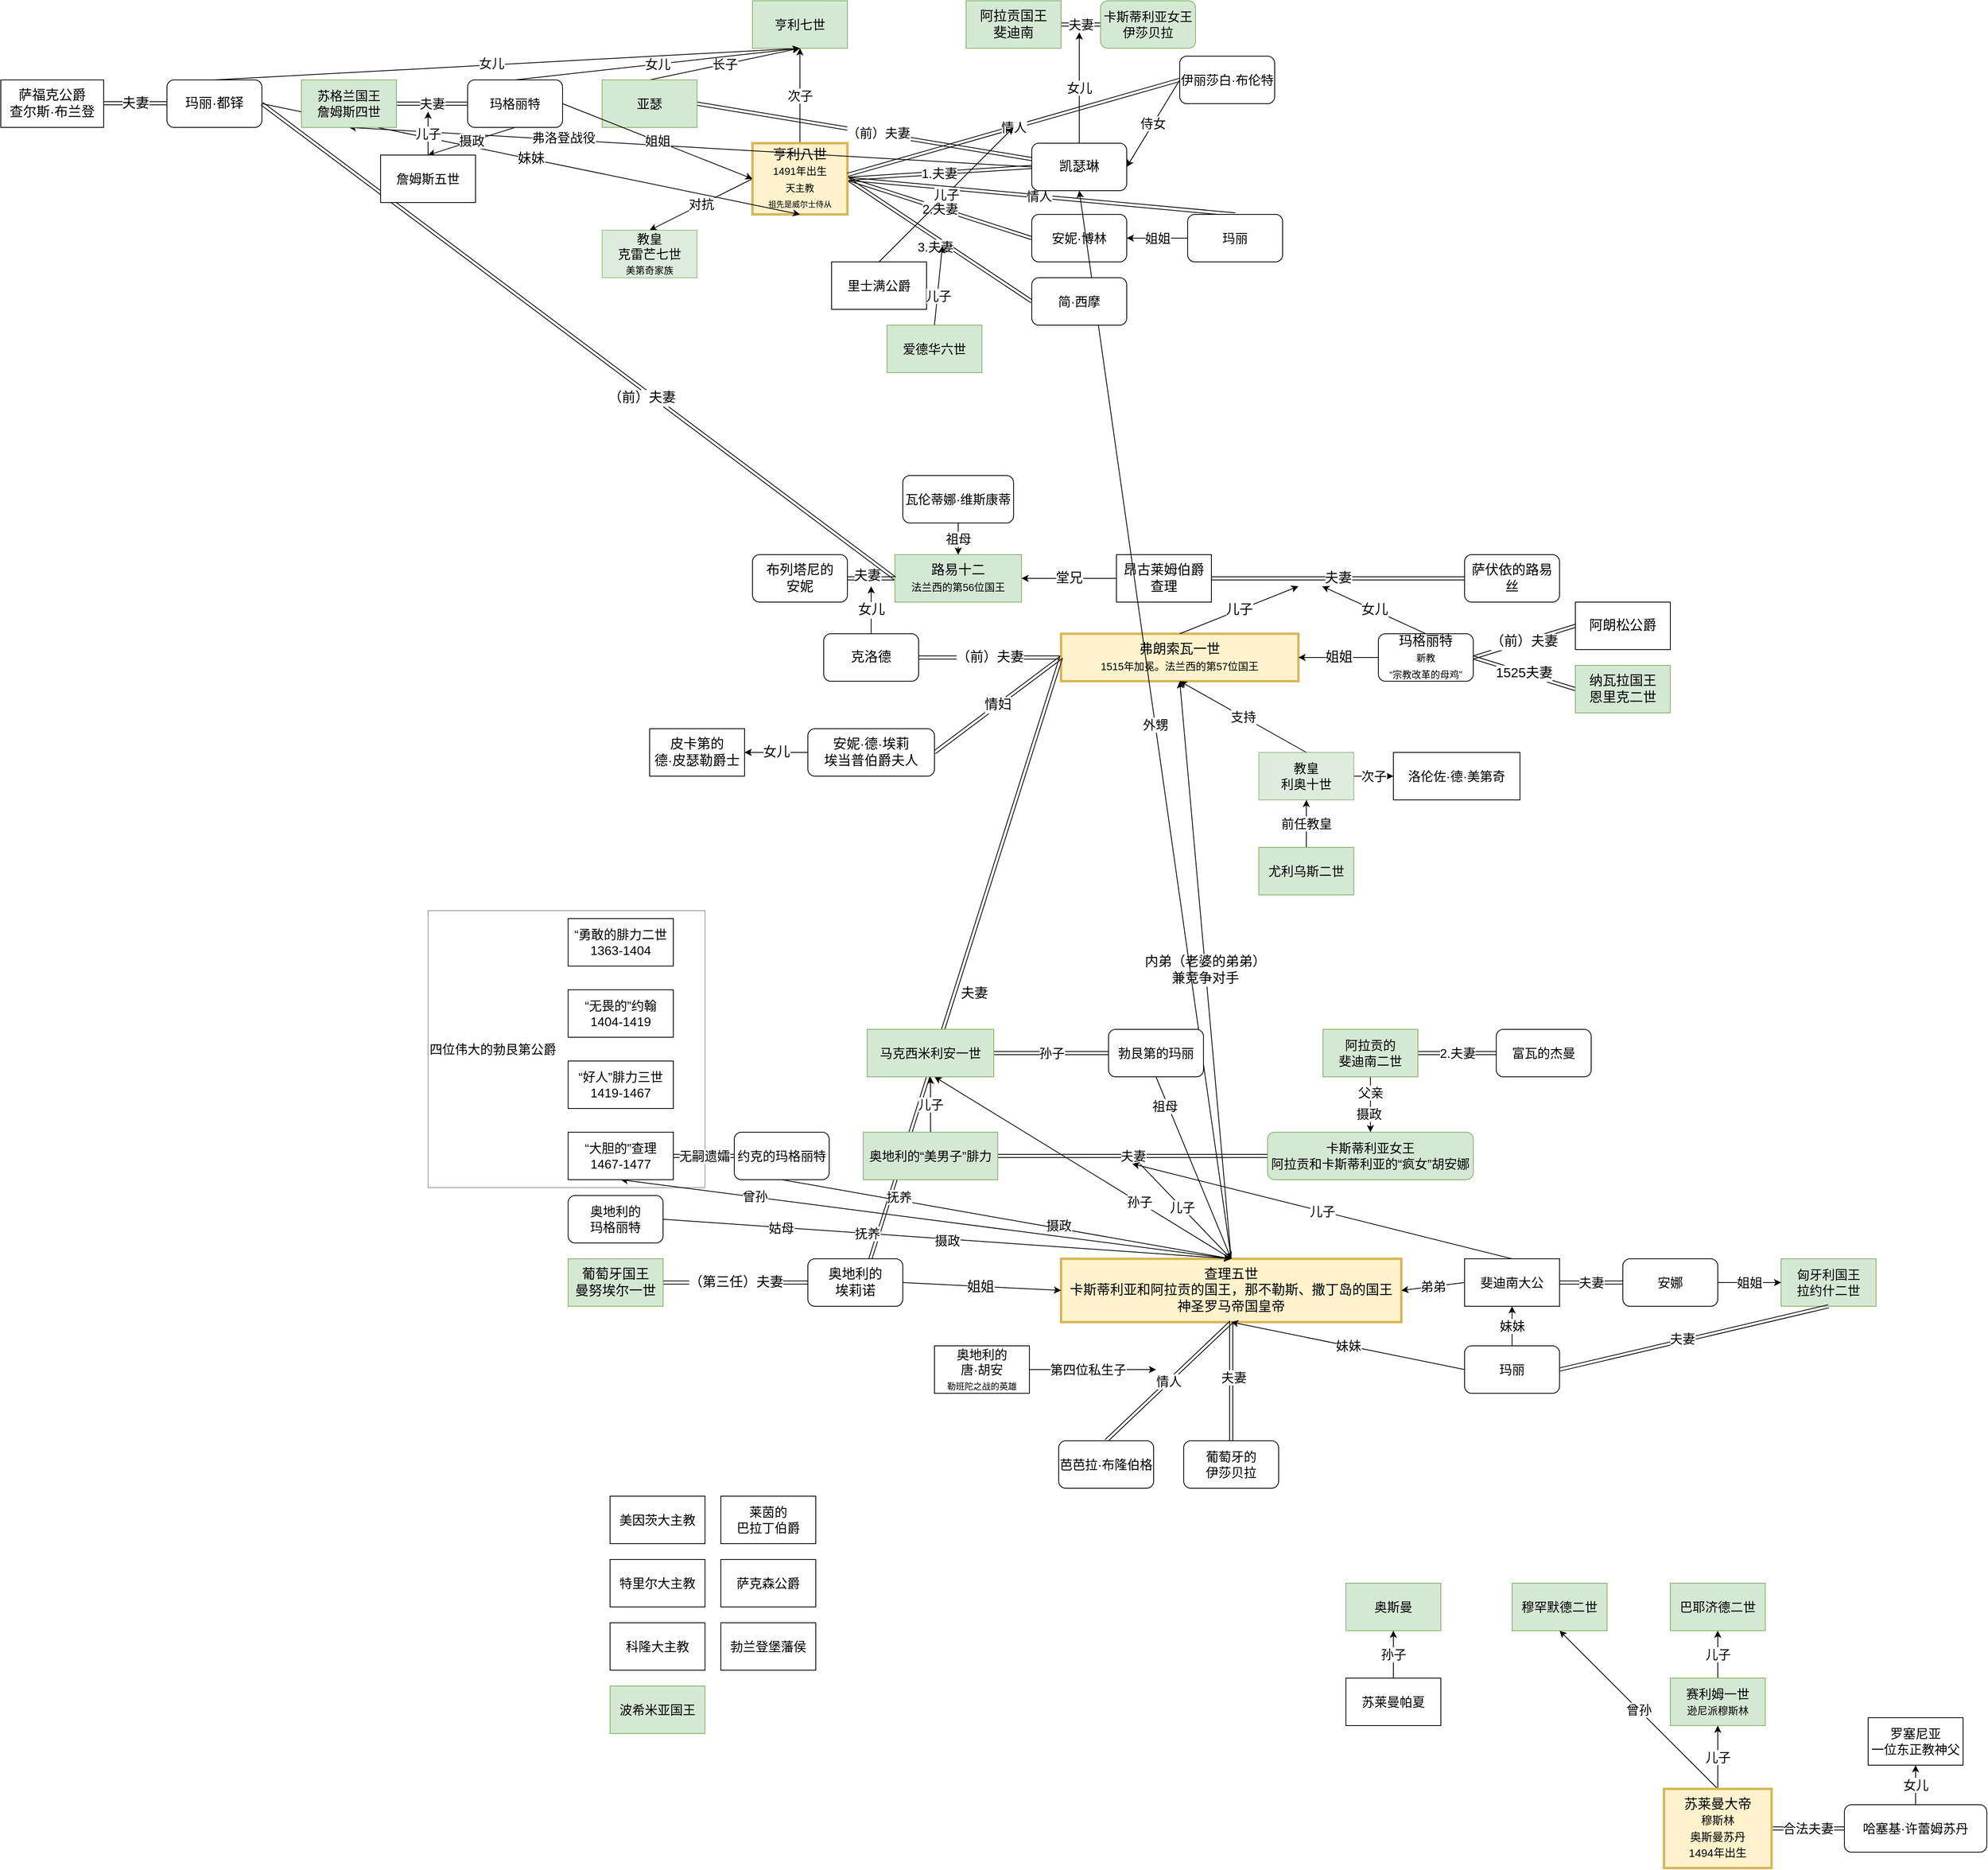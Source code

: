 <mxfile version="14.1.8" type="github">
  <diagram id="C5RBs43oDa-KdzZeNtuy" name="Page-1">
    <mxGraphModel dx="2441" dy="2237" grid="1" gridSize="10" guides="1" tooltips="1" connect="1" arrows="1" fold="1" page="1" pageScale="1" pageWidth="827" pageHeight="1169" math="0" shadow="0">
      <root>
        <mxCell id="WIyWlLk6GJQsqaUBKTNV-0" />
        <mxCell id="WIyWlLk6GJQsqaUBKTNV-1" parent="WIyWlLk6GJQsqaUBKTNV-0" />
        <mxCell id="6_Rd-iX3gzmm0mYxBTUK-161" value="四位伟大的勃艮第公爵" style="rounded=0;whiteSpace=wrap;html=1;strokeWidth=1;fontSize=16;opacity=40;perimeterSpacing=4;sketch=0;labelPosition=center;verticalLabelPosition=middle;align=left;verticalAlign=middle;horizontal=1;labelBorderColor=none;" vertex="1" parent="WIyWlLk6GJQsqaUBKTNV-1">
          <mxGeometry x="-90" y="930" width="350" height="350" as="geometry" />
        </mxCell>
        <mxCell id="6_Rd-iX3gzmm0mYxBTUK-80" value="次子" style="edgeStyle=none;rounded=0;orthogonalLoop=1;jettySize=auto;html=1;exitX=0.5;exitY=0;exitDx=0;exitDy=0;entryX=0.5;entryY=1;entryDx=0;entryDy=0;fontSize=16;" edge="1" parent="WIyWlLk6GJQsqaUBKTNV-1" source="6_Rd-iX3gzmm0mYxBTUK-1" target="6_Rd-iX3gzmm0mYxBTUK-78">
          <mxGeometry relative="1" as="geometry" />
        </mxCell>
        <mxCell id="6_Rd-iX3gzmm0mYxBTUK-85" value="1.夫妻" style="edgeStyle=none;shape=link;rounded=0;orthogonalLoop=1;jettySize=auto;html=1;exitX=1;exitY=0.5;exitDx=0;exitDy=0;entryX=0;entryY=0.5;entryDx=0;entryDy=0;fontSize=16;" edge="1" parent="WIyWlLk6GJQsqaUBKTNV-1" source="6_Rd-iX3gzmm0mYxBTUK-1" target="6_Rd-iX3gzmm0mYxBTUK-72">
          <mxGeometry relative="1" as="geometry" />
        </mxCell>
        <mxCell id="6_Rd-iX3gzmm0mYxBTUK-88" value="2.夫妻" style="edgeStyle=none;shape=link;rounded=0;orthogonalLoop=1;jettySize=auto;html=1;exitX=1;exitY=0.5;exitDx=0;exitDy=0;entryX=0;entryY=0.5;entryDx=0;entryDy=0;fontSize=16;" edge="1" parent="WIyWlLk6GJQsqaUBKTNV-1" source="6_Rd-iX3gzmm0mYxBTUK-1" target="6_Rd-iX3gzmm0mYxBTUK-87">
          <mxGeometry relative="1" as="geometry" />
        </mxCell>
        <mxCell id="6_Rd-iX3gzmm0mYxBTUK-97" style="edgeStyle=none;rounded=0;orthogonalLoop=1;jettySize=auto;html=1;exitX=1;exitY=0.5;exitDx=0;exitDy=0;entryX=0.5;entryY=0;entryDx=0;entryDy=0;fontSize=16;shape=link;" edge="1" parent="WIyWlLk6GJQsqaUBKTNV-1" source="6_Rd-iX3gzmm0mYxBTUK-1" target="6_Rd-iX3gzmm0mYxBTUK-95">
          <mxGeometry relative="1" as="geometry" />
        </mxCell>
        <mxCell id="6_Rd-iX3gzmm0mYxBTUK-98" value="情人" style="edgeLabel;html=1;align=center;verticalAlign=middle;resizable=0;points=[];fontSize=16;" vertex="1" connectable="0" parent="6_Rd-iX3gzmm0mYxBTUK-97">
          <mxGeometry x="-0.012" relative="1" as="geometry">
            <mxPoint as="offset" />
          </mxGeometry>
        </mxCell>
        <mxCell id="6_Rd-iX3gzmm0mYxBTUK-100" style="edgeStyle=none;shape=link;rounded=0;orthogonalLoop=1;jettySize=auto;html=1;exitX=1;exitY=0.5;exitDx=0;exitDy=0;entryX=0;entryY=0.5;entryDx=0;entryDy=0;fontSize=16;" edge="1" parent="WIyWlLk6GJQsqaUBKTNV-1" source="6_Rd-iX3gzmm0mYxBTUK-1" target="6_Rd-iX3gzmm0mYxBTUK-99">
          <mxGeometry relative="1" as="geometry" />
        </mxCell>
        <mxCell id="6_Rd-iX3gzmm0mYxBTUK-101" value="3.夫妻" style="edgeLabel;html=1;align=center;verticalAlign=middle;resizable=0;points=[];fontSize=16;" vertex="1" connectable="0" parent="6_Rd-iX3gzmm0mYxBTUK-100">
          <mxGeometry x="0.096" y="-1" relative="1" as="geometry">
            <mxPoint x="-16.83" as="offset" />
          </mxGeometry>
        </mxCell>
        <mxCell id="6_Rd-iX3gzmm0mYxBTUK-139" value="对抗" style="rounded=0;orthogonalLoop=1;jettySize=auto;html=1;exitX=0;exitY=0.5;exitDx=0;exitDy=0;entryX=0.5;entryY=0;entryDx=0;entryDy=0;fontSize=16;" edge="1" parent="WIyWlLk6GJQsqaUBKTNV-1" source="6_Rd-iX3gzmm0mYxBTUK-1" target="6_Rd-iX3gzmm0mYxBTUK-86">
          <mxGeometry relative="1" as="geometry" />
        </mxCell>
        <mxCell id="6_Rd-iX3gzmm0mYxBTUK-1" value="亨利八世&lt;br&gt;&lt;font&gt;&lt;font size=&quot;2&quot;&gt;1491年出生&lt;br&gt;&lt;/font&gt;&lt;font style=&quot;font-size: 12px&quot;&gt;天主教&lt;/font&gt;&lt;br&gt;&lt;font style=&quot;font-size: 10px&quot;&gt;祖先是威尔士侍从&lt;/font&gt;&lt;br&gt;&lt;/font&gt;" style="rounded=0;whiteSpace=wrap;html=1;fontSize=17;fillColor=#fff2cc;strokeColor=#d6b656;strokeWidth=3;" vertex="1" parent="WIyWlLk6GJQsqaUBKTNV-1">
          <mxGeometry x="320" y="-40" width="120" height="90" as="geometry" />
        </mxCell>
        <mxCell id="6_Rd-iX3gzmm0mYxBTUK-67" value="妹妹" style="edgeStyle=none;rounded=0;orthogonalLoop=1;jettySize=auto;html=1;entryX=0.5;entryY=1;entryDx=0;entryDy=0;fontSize=17;exitX=1;exitY=0.5;exitDx=0;exitDy=0;" edge="1" parent="WIyWlLk6GJQsqaUBKTNV-1" source="6_Rd-iX3gzmm0mYxBTUK-2" target="6_Rd-iX3gzmm0mYxBTUK-1">
          <mxGeometry relative="1" as="geometry">
            <mxPoint x="380" y="120" as="sourcePoint" />
          </mxGeometry>
        </mxCell>
        <mxCell id="6_Rd-iX3gzmm0mYxBTUK-209" style="edgeStyle=none;rounded=0;orthogonalLoop=1;jettySize=auto;html=1;exitX=0.5;exitY=0;exitDx=0;exitDy=0;entryX=0.5;entryY=1;entryDx=0;entryDy=0;fontSize=16;" edge="1" parent="WIyWlLk6GJQsqaUBKTNV-1" source="6_Rd-iX3gzmm0mYxBTUK-2" target="6_Rd-iX3gzmm0mYxBTUK-78">
          <mxGeometry relative="1" as="geometry" />
        </mxCell>
        <mxCell id="6_Rd-iX3gzmm0mYxBTUK-210" value="女儿" style="edgeLabel;html=1;align=center;verticalAlign=middle;resizable=0;points=[];fontSize=16;" vertex="1" connectable="0" parent="6_Rd-iX3gzmm0mYxBTUK-209">
          <mxGeometry x="-0.056" y="2" relative="1" as="geometry">
            <mxPoint as="offset" />
          </mxGeometry>
        </mxCell>
        <mxCell id="6_Rd-iX3gzmm0mYxBTUK-2" value="玛丽·都铎" style="rounded=1;whiteSpace=wrap;html=1;fontSize=17;" vertex="1" parent="WIyWlLk6GJQsqaUBKTNV-1">
          <mxGeometry x="-420" y="-120" width="120" height="60" as="geometry" />
        </mxCell>
        <mxCell id="6_Rd-iX3gzmm0mYxBTUK-16" style="edgeStyle=none;rounded=0;orthogonalLoop=1;jettySize=auto;html=1;exitX=0;exitY=0.5;exitDx=0;exitDy=0;fontSize=17;entryX=1;entryY=0.5;entryDx=0;entryDy=0;" edge="1" parent="WIyWlLk6GJQsqaUBKTNV-1" source="6_Rd-iX3gzmm0mYxBTUK-15" target="6_Rd-iX3gzmm0mYxBTUK-6">
          <mxGeometry relative="1" as="geometry">
            <mxPoint x="640" y="440" as="targetPoint" />
          </mxGeometry>
        </mxCell>
        <mxCell id="6_Rd-iX3gzmm0mYxBTUK-17" value="堂兄" style="edgeLabel;html=1;align=center;verticalAlign=middle;resizable=0;points=[];fontSize=17;" vertex="1" connectable="0" parent="6_Rd-iX3gzmm0mYxBTUK-16">
          <mxGeometry x="-0.2" relative="1" as="geometry">
            <mxPoint x="-12" as="offset" />
          </mxGeometry>
        </mxCell>
        <mxCell id="6_Rd-iX3gzmm0mYxBTUK-50" style="edgeStyle=none;shape=link;rounded=0;orthogonalLoop=1;jettySize=auto;html=1;exitX=0;exitY=0.5;exitDx=0;exitDy=0;entryX=1;entryY=0.5;entryDx=0;entryDy=0;fontSize=17;" edge="1" parent="WIyWlLk6GJQsqaUBKTNV-1" source="6_Rd-iX3gzmm0mYxBTUK-6" target="6_Rd-iX3gzmm0mYxBTUK-49">
          <mxGeometry relative="1" as="geometry" />
        </mxCell>
        <mxCell id="6_Rd-iX3gzmm0mYxBTUK-51" value="夫妻" style="edgeLabel;html=1;align=center;verticalAlign=middle;resizable=0;points=[];fontSize=17;" vertex="1" connectable="0" parent="6_Rd-iX3gzmm0mYxBTUK-50">
          <mxGeometry x="0.18" y="-3" relative="1" as="geometry">
            <mxPoint as="offset" />
          </mxGeometry>
        </mxCell>
        <mxCell id="6_Rd-iX3gzmm0mYxBTUK-6" value="路易十二&lt;br&gt;&lt;font style=&quot;font-size: 13px&quot;&gt;法兰西的第56位国王&lt;/font&gt;" style="rounded=0;whiteSpace=wrap;html=1;fontSize=17;fillColor=#d5e8d4;strokeColor=#82b366;" vertex="1" parent="WIyWlLk6GJQsqaUBKTNV-1">
          <mxGeometry x="500" y="480" width="160" height="60" as="geometry" />
        </mxCell>
        <mxCell id="6_Rd-iX3gzmm0mYxBTUK-8" value="" style="shape=link;html=1;fontSize=17;exitX=1;exitY=0.5;exitDx=0;exitDy=0;entryX=0;entryY=0.5;entryDx=0;entryDy=0;" edge="1" parent="WIyWlLk6GJQsqaUBKTNV-1" source="6_Rd-iX3gzmm0mYxBTUK-2" target="6_Rd-iX3gzmm0mYxBTUK-6">
          <mxGeometry width="100" relative="1" as="geometry">
            <mxPoint x="670" y="760" as="sourcePoint" />
            <mxPoint x="770" y="760" as="targetPoint" />
          </mxGeometry>
        </mxCell>
        <mxCell id="6_Rd-iX3gzmm0mYxBTUK-9" value="（前）夫妻" style="edgeLabel;html=1;align=center;verticalAlign=middle;resizable=0;points=[];fontSize=17;" vertex="1" connectable="0" parent="6_Rd-iX3gzmm0mYxBTUK-8">
          <mxGeometry x="0.24" y="1" relative="1" as="geometry">
            <mxPoint x="-17" y="1" as="offset" />
          </mxGeometry>
        </mxCell>
        <mxCell id="6_Rd-iX3gzmm0mYxBTUK-37" value="（前）夫妻" style="edgeStyle=none;rounded=0;orthogonalLoop=1;jettySize=auto;html=1;exitX=1;exitY=0.5;exitDx=0;exitDy=0;entryX=0;entryY=0.5;entryDx=0;entryDy=0;fontSize=17;shape=link;" edge="1" parent="WIyWlLk6GJQsqaUBKTNV-1" source="6_Rd-iX3gzmm0mYxBTUK-10" target="6_Rd-iX3gzmm0mYxBTUK-18">
          <mxGeometry relative="1" as="geometry" />
        </mxCell>
        <mxCell id="6_Rd-iX3gzmm0mYxBTUK-66" value="女儿" style="edgeStyle=none;rounded=0;orthogonalLoop=1;jettySize=auto;html=1;exitX=0.5;exitY=0;exitDx=0;exitDy=0;fontSize=17;" edge="1" parent="WIyWlLk6GJQsqaUBKTNV-1" source="6_Rd-iX3gzmm0mYxBTUK-10">
          <mxGeometry relative="1" as="geometry">
            <mxPoint x="470" y="520" as="targetPoint" />
          </mxGeometry>
        </mxCell>
        <mxCell id="6_Rd-iX3gzmm0mYxBTUK-10" value="克洛德" style="rounded=1;whiteSpace=wrap;html=1;fontSize=17;" vertex="1" parent="WIyWlLk6GJQsqaUBKTNV-1">
          <mxGeometry x="410" y="580" width="120" height="60" as="geometry" />
        </mxCell>
        <mxCell id="6_Rd-iX3gzmm0mYxBTUK-34" value="夫妻" style="edgeStyle=none;rounded=0;orthogonalLoop=1;jettySize=auto;html=1;fontSize=17;shape=link;" edge="1" parent="WIyWlLk6GJQsqaUBKTNV-1" source="6_Rd-iX3gzmm0mYxBTUK-15" target="6_Rd-iX3gzmm0mYxBTUK-20">
          <mxGeometry relative="1" as="geometry" />
        </mxCell>
        <mxCell id="6_Rd-iX3gzmm0mYxBTUK-15" value="昂古莱姆伯爵查理" style="rounded=0;whiteSpace=wrap;html=1;fontSize=17;" vertex="1" parent="WIyWlLk6GJQsqaUBKTNV-1">
          <mxGeometry x="780" y="480" width="120" height="60" as="geometry" />
        </mxCell>
        <mxCell id="6_Rd-iX3gzmm0mYxBTUK-18" value="弗朗索瓦一世&lt;br&gt;&lt;font style=&quot;font-size: 13px&quot;&gt;1515年加冕。法兰西的第57位国王&lt;/font&gt;" style="rounded=0;whiteSpace=wrap;html=1;fontSize=17;fillColor=#fff2cc;strokeColor=#d6b656;strokeWidth=3;" vertex="1" parent="WIyWlLk6GJQsqaUBKTNV-1">
          <mxGeometry x="710" y="580" width="300" height="60" as="geometry" />
        </mxCell>
        <mxCell id="6_Rd-iX3gzmm0mYxBTUK-20" value="萨伏依的路易丝" style="rounded=1;whiteSpace=wrap;html=1;fontSize=17;" vertex="1" parent="WIyWlLk6GJQsqaUBKTNV-1">
          <mxGeometry x="1220" y="480" width="120" height="60" as="geometry" />
        </mxCell>
        <mxCell id="6_Rd-iX3gzmm0mYxBTUK-36" value="儿子" style="endArrow=classic;html=1;fontSize=17;exitX=0.5;exitY=0;exitDx=0;exitDy=0;" edge="1" parent="WIyWlLk6GJQsqaUBKTNV-1" source="6_Rd-iX3gzmm0mYxBTUK-18">
          <mxGeometry width="50" height="50" relative="1" as="geometry">
            <mxPoint x="860" y="520" as="sourcePoint" />
            <mxPoint x="1010" y="520" as="targetPoint" />
          </mxGeometry>
        </mxCell>
        <mxCell id="6_Rd-iX3gzmm0mYxBTUK-39" value="夫妻" style="edgeStyle=none;shape=link;rounded=0;orthogonalLoop=1;jettySize=auto;html=1;exitX=1;exitY=0.5;exitDx=0;exitDy=0;entryX=0;entryY=0.5;entryDx=0;entryDy=0;fontSize=17;" edge="1" parent="WIyWlLk6GJQsqaUBKTNV-1">
          <mxGeometry relative="1" as="geometry">
            <mxPoint x="-500" y="-90.5" as="sourcePoint" />
            <mxPoint x="-420" y="-90.5" as="targetPoint" />
          </mxGeometry>
        </mxCell>
        <mxCell id="6_Rd-iX3gzmm0mYxBTUK-38" value="萨福克公爵&lt;br&gt;查尔斯·布兰登" style="rounded=0;whiteSpace=wrap;html=1;fontSize=17;" vertex="1" parent="WIyWlLk6GJQsqaUBKTNV-1">
          <mxGeometry x="-630" y="-120" width="130" height="60" as="geometry" />
        </mxCell>
        <mxCell id="6_Rd-iX3gzmm0mYxBTUK-44" value="姐姐" style="edgeStyle=none;rounded=0;orthogonalLoop=1;jettySize=auto;html=1;exitX=0;exitY=0.5;exitDx=0;exitDy=0;entryX=1;entryY=0.5;entryDx=0;entryDy=0;fontSize=17;" edge="1" parent="WIyWlLk6GJQsqaUBKTNV-1" source="6_Rd-iX3gzmm0mYxBTUK-42" target="6_Rd-iX3gzmm0mYxBTUK-18">
          <mxGeometry relative="1" as="geometry" />
        </mxCell>
        <mxCell id="6_Rd-iX3gzmm0mYxBTUK-46" value="（前）夫妻" style="edgeStyle=none;rounded=0;orthogonalLoop=1;jettySize=auto;html=1;exitX=1;exitY=0.5;exitDx=0;exitDy=0;entryX=0;entryY=0.5;entryDx=0;entryDy=0;fontSize=17;shape=link;" edge="1" parent="WIyWlLk6GJQsqaUBKTNV-1" source="6_Rd-iX3gzmm0mYxBTUK-42" target="6_Rd-iX3gzmm0mYxBTUK-45">
          <mxGeometry relative="1" as="geometry" />
        </mxCell>
        <mxCell id="6_Rd-iX3gzmm0mYxBTUK-48" value="1525夫妻" style="edgeStyle=none;shape=link;rounded=0;orthogonalLoop=1;jettySize=auto;html=1;exitX=1;exitY=0.5;exitDx=0;exitDy=0;entryX=0;entryY=0.5;entryDx=0;entryDy=0;fontSize=17;" edge="1" parent="WIyWlLk6GJQsqaUBKTNV-1" source="6_Rd-iX3gzmm0mYxBTUK-42" target="6_Rd-iX3gzmm0mYxBTUK-47">
          <mxGeometry relative="1" as="geometry" />
        </mxCell>
        <mxCell id="6_Rd-iX3gzmm0mYxBTUK-42" value="&lt;font&gt;&lt;font style=&quot;font-size: 17px&quot;&gt;玛格丽特&lt;/font&gt;&lt;br&gt;&lt;span style=&quot;font-size: 12px&quot;&gt;新教&lt;/span&gt;&lt;br style=&quot;font-size: 12px&quot;&gt;&lt;span style=&quot;font-size: 12px&quot;&gt;“宗教改革的母鸡”&lt;/span&gt;&lt;/font&gt;" style="rounded=1;whiteSpace=wrap;html=1;fontSize=17;" vertex="1" parent="WIyWlLk6GJQsqaUBKTNV-1">
          <mxGeometry x="1111" y="580" width="120" height="60" as="geometry" />
        </mxCell>
        <mxCell id="6_Rd-iX3gzmm0mYxBTUK-43" value="女儿" style="endArrow=classic;html=1;fontSize=17;exitX=0.5;exitY=0;exitDx=0;exitDy=0;" edge="1" parent="WIyWlLk6GJQsqaUBKTNV-1" source="6_Rd-iX3gzmm0mYxBTUK-42">
          <mxGeometry width="50" height="50" relative="1" as="geometry">
            <mxPoint x="1170.5" y="620" as="sourcePoint" />
            <mxPoint x="1040" y="520" as="targetPoint" />
          </mxGeometry>
        </mxCell>
        <mxCell id="6_Rd-iX3gzmm0mYxBTUK-45" value="阿朗松公爵" style="rounded=0;whiteSpace=wrap;html=1;fontSize=17;" vertex="1" parent="WIyWlLk6GJQsqaUBKTNV-1">
          <mxGeometry x="1360" y="540" width="120" height="60" as="geometry" />
        </mxCell>
        <mxCell id="6_Rd-iX3gzmm0mYxBTUK-47" value="纳瓦拉国王&lt;br&gt;恩里克二世" style="rounded=0;whiteSpace=wrap;html=1;fontSize=17;fillColor=#d5e8d4;strokeColor=#82b366;" vertex="1" parent="WIyWlLk6GJQsqaUBKTNV-1">
          <mxGeometry x="1360" y="620" width="120" height="60" as="geometry" />
        </mxCell>
        <mxCell id="6_Rd-iX3gzmm0mYxBTUK-49" value="布列塔尼的&lt;br&gt;安妮" style="rounded=1;whiteSpace=wrap;html=1;fontSize=17;" vertex="1" parent="WIyWlLk6GJQsqaUBKTNV-1">
          <mxGeometry x="320" y="480" width="120" height="60" as="geometry" />
        </mxCell>
        <mxCell id="6_Rd-iX3gzmm0mYxBTUK-71" value="内弟（老婆的弟弟）&lt;br&gt;兼竞争对手" style="edgeStyle=none;rounded=0;orthogonalLoop=1;jettySize=auto;html=1;exitX=0.5;exitY=0;exitDx=0;exitDy=0;entryX=0.5;entryY=1;entryDx=0;entryDy=0;fontSize=17;" edge="1" parent="WIyWlLk6GJQsqaUBKTNV-1" source="6_Rd-iX3gzmm0mYxBTUK-52" target="6_Rd-iX3gzmm0mYxBTUK-18">
          <mxGeometry relative="1" as="geometry" />
        </mxCell>
        <mxCell id="6_Rd-iX3gzmm0mYxBTUK-111" value="儿子" style="edgeStyle=none;rounded=0;orthogonalLoop=1;jettySize=auto;html=1;exitX=0.5;exitY=0;exitDx=0;exitDy=0;fontSize=16;" edge="1" parent="WIyWlLk6GJQsqaUBKTNV-1" source="6_Rd-iX3gzmm0mYxBTUK-52">
          <mxGeometry relative="1" as="geometry">
            <mxPoint x="800" y="1240" as="targetPoint" />
          </mxGeometry>
        </mxCell>
        <mxCell id="6_Rd-iX3gzmm0mYxBTUK-113" style="edgeStyle=none;rounded=0;orthogonalLoop=1;jettySize=auto;html=1;exitX=0.5;exitY=0;exitDx=0;exitDy=0;fontSize=16;" edge="1" parent="WIyWlLk6GJQsqaUBKTNV-1" source="6_Rd-iX3gzmm0mYxBTUK-52">
          <mxGeometry relative="1" as="geometry">
            <mxPoint x="550" y="1140" as="targetPoint" />
          </mxGeometry>
        </mxCell>
        <mxCell id="6_Rd-iX3gzmm0mYxBTUK-114" value="孙子" style="edgeLabel;html=1;align=center;verticalAlign=middle;resizable=0;points=[];fontSize=16;" vertex="1" connectable="0" parent="6_Rd-iX3gzmm0mYxBTUK-113">
          <mxGeometry x="-0.378" y="-1" relative="1" as="geometry">
            <mxPoint as="offset" />
          </mxGeometry>
        </mxCell>
        <mxCell id="6_Rd-iX3gzmm0mYxBTUK-162" style="edgeStyle=none;rounded=0;orthogonalLoop=1;jettySize=auto;html=1;exitX=0.5;exitY=0;exitDx=0;exitDy=0;entryX=0.5;entryY=1;entryDx=0;entryDy=0;fontSize=16;" edge="1" parent="WIyWlLk6GJQsqaUBKTNV-1" source="6_Rd-iX3gzmm0mYxBTUK-52" target="6_Rd-iX3gzmm0mYxBTUK-119">
          <mxGeometry relative="1" as="geometry" />
        </mxCell>
        <mxCell id="6_Rd-iX3gzmm0mYxBTUK-163" value="曾孙" style="edgeLabel;html=1;align=center;verticalAlign=middle;resizable=0;points=[];fontSize=16;" vertex="1" connectable="0" parent="6_Rd-iX3gzmm0mYxBTUK-162">
          <mxGeometry x="0.561" y="-1" relative="1" as="geometry">
            <mxPoint as="offset" />
          </mxGeometry>
        </mxCell>
        <mxCell id="6_Rd-iX3gzmm0mYxBTUK-52" value="查理五世&lt;br&gt;卡斯蒂利亚和阿拉贡的国王，那不勒斯、撒丁岛的国王&lt;br&gt;神圣罗马帝国皇帝" style="rounded=0;whiteSpace=wrap;html=1;fontSize=17;fillColor=#fff2cc;strokeColor=#d6b656;strokeWidth=3;" vertex="1" parent="WIyWlLk6GJQsqaUBKTNV-1">
          <mxGeometry x="710" y="1370" width="430" height="80" as="geometry" />
        </mxCell>
        <mxCell id="6_Rd-iX3gzmm0mYxBTUK-55" style="edgeStyle=none;rounded=0;orthogonalLoop=1;jettySize=auto;html=1;exitX=1;exitY=0.5;exitDx=0;exitDy=0;entryX=0;entryY=0.5;entryDx=0;entryDy=0;fontSize=17;" edge="1" parent="WIyWlLk6GJQsqaUBKTNV-1" source="6_Rd-iX3gzmm0mYxBTUK-53" target="6_Rd-iX3gzmm0mYxBTUK-52">
          <mxGeometry relative="1" as="geometry" />
        </mxCell>
        <mxCell id="6_Rd-iX3gzmm0mYxBTUK-56" value="姐姐" style="edgeLabel;html=1;align=center;verticalAlign=middle;resizable=0;points=[];fontSize=17;" vertex="1" connectable="0" parent="6_Rd-iX3gzmm0mYxBTUK-55">
          <mxGeometry x="-0.025" y="-1" relative="1" as="geometry">
            <mxPoint as="offset" />
          </mxGeometry>
        </mxCell>
        <mxCell id="6_Rd-iX3gzmm0mYxBTUK-59" style="edgeStyle=none;shape=link;rounded=0;orthogonalLoop=1;jettySize=auto;html=1;exitX=0.5;exitY=1;exitDx=0;exitDy=0;entryX=0;entryY=0.5;entryDx=0;entryDy=0;fontSize=17;" edge="1" parent="WIyWlLk6GJQsqaUBKTNV-1" source="6_Rd-iX3gzmm0mYxBTUK-53" target="6_Rd-iX3gzmm0mYxBTUK-18">
          <mxGeometry relative="1" as="geometry" />
        </mxCell>
        <mxCell id="6_Rd-iX3gzmm0mYxBTUK-61" value="夫妻" style="edgeLabel;html=1;align=center;verticalAlign=middle;resizable=0;points=[];fontSize=17;" vertex="1" connectable="0" parent="6_Rd-iX3gzmm0mYxBTUK-59">
          <mxGeometry x="-0.102" relative="1" as="geometry">
            <mxPoint x="33.24" y="-26.93" as="offset" />
          </mxGeometry>
        </mxCell>
        <mxCell id="6_Rd-iX3gzmm0mYxBTUK-53" value="奥地利的&lt;br&gt;埃莉诺" style="rounded=1;whiteSpace=wrap;html=1;fontSize=17;" vertex="1" parent="WIyWlLk6GJQsqaUBKTNV-1">
          <mxGeometry x="390" y="1370" width="120" height="60" as="geometry" />
        </mxCell>
        <mxCell id="6_Rd-iX3gzmm0mYxBTUK-58" value="（第三任）夫妻" style="edgeStyle=none;rounded=0;orthogonalLoop=1;jettySize=auto;html=1;exitX=1;exitY=0.5;exitDx=0;exitDy=0;entryX=0;entryY=0.5;entryDx=0;entryDy=0;fontSize=17;shape=link;" edge="1" parent="WIyWlLk6GJQsqaUBKTNV-1" source="6_Rd-iX3gzmm0mYxBTUK-57" target="6_Rd-iX3gzmm0mYxBTUK-53">
          <mxGeometry relative="1" as="geometry" />
        </mxCell>
        <mxCell id="6_Rd-iX3gzmm0mYxBTUK-57" value="葡萄牙国王&lt;br&gt;曼努埃尔一世" style="rounded=0;whiteSpace=wrap;html=1;fontSize=17;fillColor=#d5e8d4;strokeColor=#82b366;" vertex="1" parent="WIyWlLk6GJQsqaUBKTNV-1">
          <mxGeometry x="87" y="1370" width="120" height="60" as="geometry" />
        </mxCell>
        <mxCell id="6_Rd-iX3gzmm0mYxBTUK-63" value="情妇" style="edgeStyle=none;shape=link;rounded=0;orthogonalLoop=1;jettySize=auto;html=1;exitX=1;exitY=0.5;exitDx=0;exitDy=0;entryX=0;entryY=0.5;entryDx=0;entryDy=0;fontSize=17;" edge="1" parent="WIyWlLk6GJQsqaUBKTNV-1" source="6_Rd-iX3gzmm0mYxBTUK-62" target="6_Rd-iX3gzmm0mYxBTUK-18">
          <mxGeometry relative="1" as="geometry" />
        </mxCell>
        <mxCell id="6_Rd-iX3gzmm0mYxBTUK-68" value="女儿" style="edgeStyle=none;rounded=0;orthogonalLoop=1;jettySize=auto;html=1;exitX=0;exitY=0.5;exitDx=0;exitDy=0;entryX=1;entryY=0.5;entryDx=0;entryDy=0;fontSize=17;" edge="1" parent="WIyWlLk6GJQsqaUBKTNV-1" source="6_Rd-iX3gzmm0mYxBTUK-62" target="6_Rd-iX3gzmm0mYxBTUK-64">
          <mxGeometry relative="1" as="geometry" />
        </mxCell>
        <mxCell id="6_Rd-iX3gzmm0mYxBTUK-62" value="安妮·德·埃莉&lt;br&gt;埃当普伯爵夫人" style="rounded=1;whiteSpace=wrap;html=1;fontSize=17;" vertex="1" parent="WIyWlLk6GJQsqaUBKTNV-1">
          <mxGeometry x="390" y="700" width="160" height="60" as="geometry" />
        </mxCell>
        <mxCell id="6_Rd-iX3gzmm0mYxBTUK-64" value="皮卡第的&lt;br&gt;德·皮瑟勒爵士" style="rounded=0;whiteSpace=wrap;html=1;fontSize=17;" vertex="1" parent="WIyWlLk6GJQsqaUBKTNV-1">
          <mxGeometry x="190" y="700" width="120" height="60" as="geometry" />
        </mxCell>
        <mxCell id="6_Rd-iX3gzmm0mYxBTUK-76" style="edgeStyle=none;rounded=0;orthogonalLoop=1;jettySize=auto;html=1;exitX=0.5;exitY=0;exitDx=0;exitDy=0;fontSize=16;" edge="1" parent="WIyWlLk6GJQsqaUBKTNV-1" source="6_Rd-iX3gzmm0mYxBTUK-72">
          <mxGeometry relative="1" as="geometry">
            <mxPoint x="733" y="-180" as="targetPoint" />
          </mxGeometry>
        </mxCell>
        <mxCell id="6_Rd-iX3gzmm0mYxBTUK-77" value="女儿" style="edgeLabel;html=1;align=center;verticalAlign=middle;resizable=0;points=[];fontSize=16;" vertex="1" connectable="0" parent="6_Rd-iX3gzmm0mYxBTUK-76">
          <mxGeometry x="0.143" y="2" relative="1" as="geometry">
            <mxPoint x="2" y="10" as="offset" />
          </mxGeometry>
        </mxCell>
        <mxCell id="6_Rd-iX3gzmm0mYxBTUK-198" style="edgeStyle=none;rounded=0;orthogonalLoop=1;jettySize=auto;html=1;exitX=0;exitY=0.5;exitDx=0;exitDy=0;entryX=0.5;entryY=1;entryDx=0;entryDy=0;fontSize=16;" edge="1" parent="WIyWlLk6GJQsqaUBKTNV-1" source="6_Rd-iX3gzmm0mYxBTUK-72" target="6_Rd-iX3gzmm0mYxBTUK-191">
          <mxGeometry relative="1" as="geometry" />
        </mxCell>
        <mxCell id="6_Rd-iX3gzmm0mYxBTUK-199" value="弗洛登战役" style="edgeLabel;html=1;align=center;verticalAlign=middle;resizable=0;points=[];fontSize=16;" vertex="1" connectable="0" parent="6_Rd-iX3gzmm0mYxBTUK-198">
          <mxGeometry x="0.372" y="-3" relative="1" as="geometry">
            <mxPoint as="offset" />
          </mxGeometry>
        </mxCell>
        <mxCell id="6_Rd-iX3gzmm0mYxBTUK-72" value="凯瑟琳" style="rounded=1;whiteSpace=wrap;html=1;fontSize=17;" vertex="1" parent="WIyWlLk6GJQsqaUBKTNV-1">
          <mxGeometry x="673" y="-40" width="120" height="60" as="geometry" />
        </mxCell>
        <mxCell id="6_Rd-iX3gzmm0mYxBTUK-75" value="夫妻" style="edgeStyle=none;rounded=0;orthogonalLoop=1;jettySize=auto;html=1;exitX=1;exitY=0.5;exitDx=0;exitDy=0;entryX=0;entryY=0.5;entryDx=0;entryDy=0;fontSize=16;shape=link;" edge="1" parent="WIyWlLk6GJQsqaUBKTNV-1" source="6_Rd-iX3gzmm0mYxBTUK-73" target="6_Rd-iX3gzmm0mYxBTUK-74">
          <mxGeometry relative="1" as="geometry" />
        </mxCell>
        <mxCell id="6_Rd-iX3gzmm0mYxBTUK-73" value="阿拉贡国王&lt;br&gt;斐迪南" style="rounded=0;whiteSpace=wrap;html=1;fontSize=17;fillColor=#d5e8d4;strokeColor=#82b366;" vertex="1" parent="WIyWlLk6GJQsqaUBKTNV-1">
          <mxGeometry x="590" y="-220" width="120" height="60" as="geometry" />
        </mxCell>
        <mxCell id="6_Rd-iX3gzmm0mYxBTUK-74" value="卡斯蒂利亚女王&lt;br style=&quot;font-size: 16px;&quot;&gt;伊莎贝拉" style="rounded=1;whiteSpace=wrap;html=1;fontSize=16;fillColor=#d5e8d4;strokeColor=#82b366;" vertex="1" parent="WIyWlLk6GJQsqaUBKTNV-1">
          <mxGeometry x="760" y="-220" width="120" height="60" as="geometry" />
        </mxCell>
        <mxCell id="6_Rd-iX3gzmm0mYxBTUK-78" value="亨利七世" style="rounded=0;whiteSpace=wrap;html=1;fontSize=16;fillColor=#d5e8d4;strokeColor=#82b366;" vertex="1" parent="WIyWlLk6GJQsqaUBKTNV-1">
          <mxGeometry x="320" y="-220" width="120" height="60" as="geometry" />
        </mxCell>
        <mxCell id="6_Rd-iX3gzmm0mYxBTUK-82" value="长子" style="edgeStyle=none;rounded=0;orthogonalLoop=1;jettySize=auto;html=1;exitX=0.5;exitY=0;exitDx=0;exitDy=0;entryX=0.5;entryY=1;entryDx=0;entryDy=0;fontSize=16;" edge="1" parent="WIyWlLk6GJQsqaUBKTNV-1" source="6_Rd-iX3gzmm0mYxBTUK-81" target="6_Rd-iX3gzmm0mYxBTUK-78">
          <mxGeometry relative="1" as="geometry" />
        </mxCell>
        <mxCell id="6_Rd-iX3gzmm0mYxBTUK-83" style="edgeStyle=none;rounded=0;orthogonalLoop=1;jettySize=auto;html=1;exitX=1;exitY=0.5;exitDx=0;exitDy=0;fontSize=16;shape=link;" edge="1" parent="WIyWlLk6GJQsqaUBKTNV-1" source="6_Rd-iX3gzmm0mYxBTUK-81" target="6_Rd-iX3gzmm0mYxBTUK-72">
          <mxGeometry relative="1" as="geometry" />
        </mxCell>
        <mxCell id="6_Rd-iX3gzmm0mYxBTUK-84" value="（前）夫妻" style="edgeLabel;html=1;align=center;verticalAlign=middle;resizable=0;points=[];fontSize=16;" vertex="1" connectable="0" parent="6_Rd-iX3gzmm0mYxBTUK-83">
          <mxGeometry x="0.083" y="1" relative="1" as="geometry">
            <mxPoint as="offset" />
          </mxGeometry>
        </mxCell>
        <mxCell id="6_Rd-iX3gzmm0mYxBTUK-81" value="亚瑟" style="rounded=0;whiteSpace=wrap;html=1;fontSize=16;fillColor=#d5e8d4;strokeColor=#82b366;" vertex="1" parent="WIyWlLk6GJQsqaUBKTNV-1">
          <mxGeometry x="130" y="-120" width="120" height="60" as="geometry" />
        </mxCell>
        <mxCell id="6_Rd-iX3gzmm0mYxBTUK-86" value="教皇&lt;br&gt;克雷芒七世&lt;br&gt;&lt;font style=&quot;font-size: 12px&quot;&gt;美第奇家族&lt;/font&gt;" style="rounded=0;whiteSpace=wrap;html=1;strokeWidth=1;fontSize=16;fillColor=#d5e8d4;strokeColor=#82b366;opacity=80;" vertex="1" parent="WIyWlLk6GJQsqaUBKTNV-1">
          <mxGeometry x="130" y="70" width="120" height="60" as="geometry" />
        </mxCell>
        <mxCell id="6_Rd-iX3gzmm0mYxBTUK-87" value="安妮·博林" style="rounded=1;whiteSpace=wrap;html=1;strokeWidth=1;fontSize=16;" vertex="1" parent="WIyWlLk6GJQsqaUBKTNV-1">
          <mxGeometry x="673" y="50" width="120" height="60" as="geometry" />
        </mxCell>
        <mxCell id="6_Rd-iX3gzmm0mYxBTUK-89" value="外甥" style="edgeStyle=none;rounded=0;orthogonalLoop=1;jettySize=auto;html=1;exitX=0.5;exitY=0;exitDx=0;exitDy=0;entryX=0.5;entryY=1;entryDx=0;entryDy=0;fontSize=16;" edge="1" parent="WIyWlLk6GJQsqaUBKTNV-1" source="6_Rd-iX3gzmm0mYxBTUK-52" target="6_Rd-iX3gzmm0mYxBTUK-72">
          <mxGeometry relative="1" as="geometry" />
        </mxCell>
        <mxCell id="6_Rd-iX3gzmm0mYxBTUK-91" value="侍女" style="edgeStyle=none;rounded=0;orthogonalLoop=1;jettySize=auto;html=1;exitX=0;exitY=0.5;exitDx=0;exitDy=0;entryX=1;entryY=0.5;entryDx=0;entryDy=0;fontSize=16;" edge="1" parent="WIyWlLk6GJQsqaUBKTNV-1" source="6_Rd-iX3gzmm0mYxBTUK-90" target="6_Rd-iX3gzmm0mYxBTUK-72">
          <mxGeometry relative="1" as="geometry" />
        </mxCell>
        <mxCell id="6_Rd-iX3gzmm0mYxBTUK-92" value="情人" style="edgeStyle=none;rounded=0;orthogonalLoop=1;jettySize=auto;html=1;exitX=0;exitY=0.5;exitDx=0;exitDy=0;fontSize=16;shape=link;" edge="1" parent="WIyWlLk6GJQsqaUBKTNV-1" source="6_Rd-iX3gzmm0mYxBTUK-90">
          <mxGeometry relative="1" as="geometry">
            <mxPoint x="440" as="targetPoint" />
          </mxGeometry>
        </mxCell>
        <mxCell id="6_Rd-iX3gzmm0mYxBTUK-90" value="伊丽莎白·布伦特" style="rounded=1;whiteSpace=wrap;html=1;strokeWidth=1;fontSize=16;" vertex="1" parent="WIyWlLk6GJQsqaUBKTNV-1">
          <mxGeometry x="860" y="-150" width="120" height="60" as="geometry" />
        </mxCell>
        <mxCell id="6_Rd-iX3gzmm0mYxBTUK-94" value="儿子" style="edgeStyle=none;rounded=0;orthogonalLoop=1;jettySize=auto;html=1;exitX=0.5;exitY=0;exitDx=0;exitDy=0;fontSize=16;" edge="1" parent="WIyWlLk6GJQsqaUBKTNV-1" source="6_Rd-iX3gzmm0mYxBTUK-93">
          <mxGeometry relative="1" as="geometry">
            <mxPoint x="650" y="-60" as="targetPoint" />
          </mxGeometry>
        </mxCell>
        <mxCell id="6_Rd-iX3gzmm0mYxBTUK-93" value="里士满公爵" style="rounded=0;whiteSpace=wrap;html=1;strokeWidth=1;fontSize=16;" vertex="1" parent="WIyWlLk6GJQsqaUBKTNV-1">
          <mxGeometry x="420" y="110" width="120" height="60" as="geometry" />
        </mxCell>
        <mxCell id="6_Rd-iX3gzmm0mYxBTUK-96" value="姐姐" style="edgeStyle=none;rounded=0;orthogonalLoop=1;jettySize=auto;html=1;exitX=0;exitY=0.5;exitDx=0;exitDy=0;entryX=1;entryY=0.5;entryDx=0;entryDy=0;fontSize=16;" edge="1" parent="WIyWlLk6GJQsqaUBKTNV-1" source="6_Rd-iX3gzmm0mYxBTUK-95" target="6_Rd-iX3gzmm0mYxBTUK-87">
          <mxGeometry relative="1" as="geometry" />
        </mxCell>
        <mxCell id="6_Rd-iX3gzmm0mYxBTUK-95" value="玛丽" style="rounded=1;whiteSpace=wrap;html=1;strokeWidth=1;fontSize=16;" vertex="1" parent="WIyWlLk6GJQsqaUBKTNV-1">
          <mxGeometry x="870" y="50" width="120" height="60" as="geometry" />
        </mxCell>
        <mxCell id="6_Rd-iX3gzmm0mYxBTUK-99" value="简·西摩" style="rounded=1;whiteSpace=wrap;html=1;strokeWidth=1;fontSize=16;" vertex="1" parent="WIyWlLk6GJQsqaUBKTNV-1">
          <mxGeometry x="673" y="130" width="120" height="60" as="geometry" />
        </mxCell>
        <mxCell id="6_Rd-iX3gzmm0mYxBTUK-103" style="edgeStyle=none;rounded=0;orthogonalLoop=1;jettySize=auto;html=1;exitX=0.5;exitY=0;exitDx=0;exitDy=0;fontSize=16;" edge="1" parent="WIyWlLk6GJQsqaUBKTNV-1" source="6_Rd-iX3gzmm0mYxBTUK-102">
          <mxGeometry relative="1" as="geometry">
            <mxPoint x="560" y="90" as="targetPoint" />
          </mxGeometry>
        </mxCell>
        <mxCell id="6_Rd-iX3gzmm0mYxBTUK-106" value="儿子" style="edgeLabel;html=1;align=center;verticalAlign=middle;resizable=0;points=[];fontSize=16;" vertex="1" connectable="0" parent="6_Rd-iX3gzmm0mYxBTUK-103">
          <mxGeometry x="-0.257" y="-1" relative="1" as="geometry">
            <mxPoint as="offset" />
          </mxGeometry>
        </mxCell>
        <mxCell id="6_Rd-iX3gzmm0mYxBTUK-102" value="爱德华六世" style="rounded=0;whiteSpace=wrap;html=1;strokeWidth=1;fontSize=16;fillColor=#d5e8d4;strokeColor=#82b366;" vertex="1" parent="WIyWlLk6GJQsqaUBKTNV-1">
          <mxGeometry x="490" y="190" width="120" height="60" as="geometry" />
        </mxCell>
        <mxCell id="6_Rd-iX3gzmm0mYxBTUK-116" value="孙子" style="edgeStyle=none;rounded=0;orthogonalLoop=1;jettySize=auto;html=1;exitX=1;exitY=0.5;exitDx=0;exitDy=0;entryX=0;entryY=0.5;entryDx=0;entryDy=0;fontSize=16;shape=link;" edge="1" parent="WIyWlLk6GJQsqaUBKTNV-1" source="6_Rd-iX3gzmm0mYxBTUK-107" target="6_Rd-iX3gzmm0mYxBTUK-115">
          <mxGeometry relative="1" as="geometry">
            <Array as="points" />
          </mxGeometry>
        </mxCell>
        <mxCell id="6_Rd-iX3gzmm0mYxBTUK-107" value="马克西米利安一世" style="rounded=0;whiteSpace=wrap;html=1;strokeWidth=1;fontSize=16;fillColor=#d5e8d4;strokeColor=#82b366;" vertex="1" parent="WIyWlLk6GJQsqaUBKTNV-1">
          <mxGeometry x="465" y="1080" width="160" height="60" as="geometry" />
        </mxCell>
        <mxCell id="6_Rd-iX3gzmm0mYxBTUK-110" value="夫妻" style="edgeStyle=none;rounded=0;orthogonalLoop=1;jettySize=auto;html=1;exitX=1;exitY=0.5;exitDx=0;exitDy=0;entryX=0;entryY=0.5;entryDx=0;entryDy=0;fontSize=16;shape=link;" edge="1" parent="WIyWlLk6GJQsqaUBKTNV-1" source="6_Rd-iX3gzmm0mYxBTUK-108" target="6_Rd-iX3gzmm0mYxBTUK-109">
          <mxGeometry relative="1" as="geometry" />
        </mxCell>
        <mxCell id="6_Rd-iX3gzmm0mYxBTUK-112" value="儿子" style="edgeStyle=none;rounded=0;orthogonalLoop=1;jettySize=auto;html=1;exitX=0.5;exitY=0;exitDx=0;exitDy=0;entryX=0.5;entryY=1;entryDx=0;entryDy=0;fontSize=16;" edge="1" parent="WIyWlLk6GJQsqaUBKTNV-1" source="6_Rd-iX3gzmm0mYxBTUK-108" target="6_Rd-iX3gzmm0mYxBTUK-107">
          <mxGeometry relative="1" as="geometry" />
        </mxCell>
        <mxCell id="6_Rd-iX3gzmm0mYxBTUK-108" value="奥地利的“美男子”腓力" style="rounded=0;whiteSpace=wrap;html=1;strokeWidth=1;fontSize=16;fillColor=#d5e8d4;strokeColor=#82b366;" vertex="1" parent="WIyWlLk6GJQsqaUBKTNV-1">
          <mxGeometry x="460" y="1210" width="170" height="60" as="geometry" />
        </mxCell>
        <mxCell id="6_Rd-iX3gzmm0mYxBTUK-109" value="卡斯蒂利亚女王&lt;br&gt;阿拉贡和卡斯蒂利亚的“疯女”胡安娜" style="rounded=1;whiteSpace=wrap;html=1;strokeWidth=1;fontSize=16;fillColor=#d5e8d4;strokeColor=#82b366;" vertex="1" parent="WIyWlLk6GJQsqaUBKTNV-1">
          <mxGeometry x="971" y="1210" width="260" height="60" as="geometry" />
        </mxCell>
        <mxCell id="6_Rd-iX3gzmm0mYxBTUK-117" style="edgeStyle=none;rounded=0;orthogonalLoop=1;jettySize=auto;html=1;exitX=0.5;exitY=1;exitDx=0;exitDy=0;entryX=0.5;entryY=0;entryDx=0;entryDy=0;fontSize=16;" edge="1" parent="WIyWlLk6GJQsqaUBKTNV-1" source="6_Rd-iX3gzmm0mYxBTUK-115" target="6_Rd-iX3gzmm0mYxBTUK-52">
          <mxGeometry relative="1" as="geometry" />
        </mxCell>
        <mxCell id="6_Rd-iX3gzmm0mYxBTUK-118" value="祖母" style="edgeLabel;html=1;align=center;verticalAlign=middle;resizable=0;points=[];fontSize=16;" vertex="1" connectable="0" parent="6_Rd-iX3gzmm0mYxBTUK-117">
          <mxGeometry x="-0.691" y="-4" relative="1" as="geometry">
            <mxPoint as="offset" />
          </mxGeometry>
        </mxCell>
        <mxCell id="6_Rd-iX3gzmm0mYxBTUK-115" value="勃艮第的玛丽" style="rounded=1;whiteSpace=wrap;html=1;strokeWidth=1;fontSize=16;" vertex="1" parent="WIyWlLk6GJQsqaUBKTNV-1">
          <mxGeometry x="770" y="1080" width="120" height="60" as="geometry" />
        </mxCell>
        <mxCell id="6_Rd-iX3gzmm0mYxBTUK-119" value="“大胆的”查理&lt;br&gt;1467-1477" style="rounded=0;whiteSpace=wrap;html=1;strokeWidth=1;fontSize=16;" vertex="1" parent="WIyWlLk6GJQsqaUBKTNV-1">
          <mxGeometry x="87" y="1210" width="133" height="60" as="geometry" />
        </mxCell>
        <mxCell id="6_Rd-iX3gzmm0mYxBTUK-121" value="无嗣遗孀" style="edgeStyle=none;rounded=0;orthogonalLoop=1;jettySize=auto;html=1;exitX=0;exitY=0.5;exitDx=0;exitDy=0;entryX=1;entryY=0.5;entryDx=0;entryDy=0;fontSize=16;shape=link;" edge="1" parent="WIyWlLk6GJQsqaUBKTNV-1" source="6_Rd-iX3gzmm0mYxBTUK-120" target="6_Rd-iX3gzmm0mYxBTUK-119">
          <mxGeometry relative="1" as="geometry" />
        </mxCell>
        <mxCell id="6_Rd-iX3gzmm0mYxBTUK-122" style="edgeStyle=none;rounded=0;orthogonalLoop=1;jettySize=auto;html=1;exitX=0.5;exitY=1;exitDx=0;exitDy=0;entryX=0.5;entryY=0;entryDx=0;entryDy=0;fontSize=16;" edge="1" parent="WIyWlLk6GJQsqaUBKTNV-1" source="6_Rd-iX3gzmm0mYxBTUK-120" target="6_Rd-iX3gzmm0mYxBTUK-52">
          <mxGeometry relative="1" as="geometry" />
        </mxCell>
        <mxCell id="6_Rd-iX3gzmm0mYxBTUK-123" value="抚养" style="edgeLabel;html=1;align=center;verticalAlign=middle;resizable=0;points=[];fontSize=16;" vertex="1" connectable="0" parent="6_Rd-iX3gzmm0mYxBTUK-122">
          <mxGeometry x="-0.483" y="4" relative="1" as="geometry">
            <mxPoint as="offset" />
          </mxGeometry>
        </mxCell>
        <mxCell id="6_Rd-iX3gzmm0mYxBTUK-129" value="摄政" style="edgeLabel;html=1;align=center;verticalAlign=middle;resizable=0;points=[];fontSize=16;" vertex="1" connectable="0" parent="6_Rd-iX3gzmm0mYxBTUK-122">
          <mxGeometry x="0.228" y="4" relative="1" as="geometry">
            <mxPoint as="offset" />
          </mxGeometry>
        </mxCell>
        <mxCell id="6_Rd-iX3gzmm0mYxBTUK-120" value="约克的玛格丽特" style="rounded=1;whiteSpace=wrap;html=1;strokeWidth=1;fontSize=16;" vertex="1" parent="WIyWlLk6GJQsqaUBKTNV-1">
          <mxGeometry x="297" y="1210" width="120" height="60" as="geometry" />
        </mxCell>
        <mxCell id="6_Rd-iX3gzmm0mYxBTUK-125" style="edgeStyle=none;rounded=0;orthogonalLoop=1;jettySize=auto;html=1;exitX=1;exitY=0.5;exitDx=0;exitDy=0;entryX=0.5;entryY=0;entryDx=0;entryDy=0;fontSize=16;" edge="1" parent="WIyWlLk6GJQsqaUBKTNV-1" source="6_Rd-iX3gzmm0mYxBTUK-124" target="6_Rd-iX3gzmm0mYxBTUK-52">
          <mxGeometry relative="1" as="geometry" />
        </mxCell>
        <mxCell id="6_Rd-iX3gzmm0mYxBTUK-126" value="姑母" style="edgeLabel;html=1;align=center;verticalAlign=middle;resizable=0;points=[];fontSize=16;" vertex="1" connectable="0" parent="6_Rd-iX3gzmm0mYxBTUK-125">
          <mxGeometry x="-0.585" relative="1" as="geometry">
            <mxPoint as="offset" />
          </mxGeometry>
        </mxCell>
        <mxCell id="6_Rd-iX3gzmm0mYxBTUK-127" value="抚养" style="edgeLabel;html=1;align=center;verticalAlign=middle;resizable=0;points=[];fontSize=16;" vertex="1" connectable="0" parent="6_Rd-iX3gzmm0mYxBTUK-125">
          <mxGeometry x="-0.282" relative="1" as="geometry">
            <mxPoint as="offset" />
          </mxGeometry>
        </mxCell>
        <mxCell id="6_Rd-iX3gzmm0mYxBTUK-128" value="摄政" style="edgeLabel;html=1;align=center;verticalAlign=middle;resizable=0;points=[];fontSize=16;" vertex="1" connectable="0" parent="6_Rd-iX3gzmm0mYxBTUK-125">
          <mxGeometry x="-0.001" y="-2" relative="1" as="geometry">
            <mxPoint as="offset" />
          </mxGeometry>
        </mxCell>
        <mxCell id="6_Rd-iX3gzmm0mYxBTUK-124" value="奥地利的&lt;br&gt;玛格丽特" style="rounded=1;whiteSpace=wrap;html=1;strokeWidth=1;fontSize=16;" vertex="1" parent="WIyWlLk6GJQsqaUBKTNV-1">
          <mxGeometry x="87" y="1290" width="120" height="60" as="geometry" />
        </mxCell>
        <mxCell id="6_Rd-iX3gzmm0mYxBTUK-131" value="父亲" style="edgeStyle=none;rounded=0;orthogonalLoop=1;jettySize=auto;html=1;exitX=0.5;exitY=1;exitDx=0;exitDy=0;entryX=0.5;entryY=0;entryDx=0;entryDy=0;fontSize=16;" edge="1" parent="WIyWlLk6GJQsqaUBKTNV-1" source="6_Rd-iX3gzmm0mYxBTUK-130" target="6_Rd-iX3gzmm0mYxBTUK-109">
          <mxGeometry x="-0.429" relative="1" as="geometry">
            <mxPoint as="offset" />
          </mxGeometry>
        </mxCell>
        <mxCell id="6_Rd-iX3gzmm0mYxBTUK-132" value="摄政" style="edgeLabel;html=1;align=center;verticalAlign=middle;resizable=0;points=[];fontSize=16;" vertex="1" connectable="0" parent="6_Rd-iX3gzmm0mYxBTUK-131">
          <mxGeometry x="0.343" y="-2" relative="1" as="geometry">
            <mxPoint as="offset" />
          </mxGeometry>
        </mxCell>
        <mxCell id="6_Rd-iX3gzmm0mYxBTUK-135" value="2.夫妻" style="edgeStyle=none;rounded=0;orthogonalLoop=1;jettySize=auto;html=1;exitX=1;exitY=0.5;exitDx=0;exitDy=0;entryX=0;entryY=0.5;entryDx=0;entryDy=0;fontSize=16;shape=link;" edge="1" parent="WIyWlLk6GJQsqaUBKTNV-1" source="6_Rd-iX3gzmm0mYxBTUK-130" target="6_Rd-iX3gzmm0mYxBTUK-133">
          <mxGeometry relative="1" as="geometry" />
        </mxCell>
        <mxCell id="6_Rd-iX3gzmm0mYxBTUK-130" value="阿拉贡的&lt;br&gt;斐迪南二世" style="rounded=0;whiteSpace=wrap;html=1;strokeWidth=1;fontSize=16;fillColor=#d5e8d4;strokeColor=#82b366;" vertex="1" parent="WIyWlLk6GJQsqaUBKTNV-1">
          <mxGeometry x="1041" y="1080" width="120" height="60" as="geometry" />
        </mxCell>
        <mxCell id="6_Rd-iX3gzmm0mYxBTUK-133" value="富瓦的杰曼" style="rounded=1;whiteSpace=wrap;html=1;strokeWidth=1;fontSize=16;" vertex="1" parent="WIyWlLk6GJQsqaUBKTNV-1">
          <mxGeometry x="1260" y="1080" width="120" height="60" as="geometry" />
        </mxCell>
        <mxCell id="6_Rd-iX3gzmm0mYxBTUK-137" value="支持" style="edgeStyle=none;rounded=0;orthogonalLoop=1;jettySize=auto;html=1;exitX=0.5;exitY=0;exitDx=0;exitDy=0;entryX=0.5;entryY=1;entryDx=0;entryDy=0;fontSize=16;" edge="1" parent="WIyWlLk6GJQsqaUBKTNV-1" source="6_Rd-iX3gzmm0mYxBTUK-136" target="6_Rd-iX3gzmm0mYxBTUK-18">
          <mxGeometry relative="1" as="geometry" />
        </mxCell>
        <mxCell id="6_Rd-iX3gzmm0mYxBTUK-212" value="次子" style="edgeStyle=none;rounded=0;orthogonalLoop=1;jettySize=auto;html=1;exitX=1;exitY=0.5;exitDx=0;exitDy=0;entryX=0;entryY=0.5;entryDx=0;entryDy=0;fontSize=16;" edge="1" parent="WIyWlLk6GJQsqaUBKTNV-1" source="6_Rd-iX3gzmm0mYxBTUK-136" target="6_Rd-iX3gzmm0mYxBTUK-211">
          <mxGeometry relative="1" as="geometry" />
        </mxCell>
        <mxCell id="6_Rd-iX3gzmm0mYxBTUK-136" value="教皇&lt;br&gt;利奥十世" style="rounded=0;whiteSpace=wrap;html=1;strokeWidth=1;fontSize=16;fillColor=#d5e8d4;strokeColor=#82b366;opacity=80;" vertex="1" parent="WIyWlLk6GJQsqaUBKTNV-1">
          <mxGeometry x="960" y="730" width="120" height="60" as="geometry" />
        </mxCell>
        <mxCell id="6_Rd-iX3gzmm0mYxBTUK-141" value="儿子" style="edgeStyle=none;rounded=0;orthogonalLoop=1;jettySize=auto;html=1;exitX=0.5;exitY=0;exitDx=0;exitDy=0;fontSize=16;" edge="1" parent="WIyWlLk6GJQsqaUBKTNV-1" source="6_Rd-iX3gzmm0mYxBTUK-140">
          <mxGeometry relative="1" as="geometry">
            <mxPoint x="800" y="1250" as="targetPoint" />
          </mxGeometry>
        </mxCell>
        <mxCell id="6_Rd-iX3gzmm0mYxBTUK-142" value="弟弟" style="edgeStyle=none;rounded=0;orthogonalLoop=1;jettySize=auto;html=1;exitX=0;exitY=0.5;exitDx=0;exitDy=0;entryX=1;entryY=0.5;entryDx=0;entryDy=0;fontSize=16;" edge="1" parent="WIyWlLk6GJQsqaUBKTNV-1" source="6_Rd-iX3gzmm0mYxBTUK-140" target="6_Rd-iX3gzmm0mYxBTUK-52">
          <mxGeometry relative="1" as="geometry" />
        </mxCell>
        <mxCell id="6_Rd-iX3gzmm0mYxBTUK-140" value="斐迪南大公" style="rounded=0;whiteSpace=wrap;html=1;strokeWidth=1;fontSize=16;" vertex="1" parent="WIyWlLk6GJQsqaUBKTNV-1">
          <mxGeometry x="1220" y="1370" width="120" height="60" as="geometry" />
        </mxCell>
        <mxCell id="6_Rd-iX3gzmm0mYxBTUK-143" value="匈牙利国王&lt;br&gt;拉约什二世" style="rounded=0;whiteSpace=wrap;html=1;strokeWidth=1;fontSize=16;fillColor=#d5e8d4;strokeColor=#82b366;" vertex="1" parent="WIyWlLk6GJQsqaUBKTNV-1">
          <mxGeometry x="1620" y="1370" width="120" height="60" as="geometry" />
        </mxCell>
        <mxCell id="6_Rd-iX3gzmm0mYxBTUK-145" value="姐姐" style="edgeStyle=none;rounded=0;orthogonalLoop=1;jettySize=auto;html=1;exitX=1;exitY=0.5;exitDx=0;exitDy=0;fontSize=16;" edge="1" parent="WIyWlLk6GJQsqaUBKTNV-1" source="6_Rd-iX3gzmm0mYxBTUK-144" target="6_Rd-iX3gzmm0mYxBTUK-143">
          <mxGeometry relative="1" as="geometry" />
        </mxCell>
        <mxCell id="6_Rd-iX3gzmm0mYxBTUK-146" value="夫妻" style="edgeStyle=none;rounded=0;orthogonalLoop=1;jettySize=auto;html=1;exitX=0;exitY=0.5;exitDx=0;exitDy=0;entryX=1;entryY=0.5;entryDx=0;entryDy=0;fontSize=16;shape=link;" edge="1" parent="WIyWlLk6GJQsqaUBKTNV-1" source="6_Rd-iX3gzmm0mYxBTUK-144" target="6_Rd-iX3gzmm0mYxBTUK-140">
          <mxGeometry relative="1" as="geometry" />
        </mxCell>
        <mxCell id="6_Rd-iX3gzmm0mYxBTUK-144" value="安娜" style="rounded=1;whiteSpace=wrap;html=1;strokeWidth=1;fontSize=16;" vertex="1" parent="WIyWlLk6GJQsqaUBKTNV-1">
          <mxGeometry x="1420" y="1370" width="120" height="60" as="geometry" />
        </mxCell>
        <mxCell id="6_Rd-iX3gzmm0mYxBTUK-148" value="妹妹" style="edgeStyle=none;rounded=0;orthogonalLoop=1;jettySize=auto;html=1;exitX=0;exitY=0.5;exitDx=0;exitDy=0;entryX=0.5;entryY=1;entryDx=0;entryDy=0;fontSize=16;" edge="1" parent="WIyWlLk6GJQsqaUBKTNV-1" source="6_Rd-iX3gzmm0mYxBTUK-147" target="6_Rd-iX3gzmm0mYxBTUK-52">
          <mxGeometry relative="1" as="geometry" />
        </mxCell>
        <mxCell id="6_Rd-iX3gzmm0mYxBTUK-149" value="妹妹" style="edgeStyle=none;rounded=0;orthogonalLoop=1;jettySize=auto;html=1;exitX=0.5;exitY=0;exitDx=0;exitDy=0;entryX=0.5;entryY=1;entryDx=0;entryDy=0;fontSize=16;" edge="1" parent="WIyWlLk6GJQsqaUBKTNV-1" source="6_Rd-iX3gzmm0mYxBTUK-147" target="6_Rd-iX3gzmm0mYxBTUK-140">
          <mxGeometry relative="1" as="geometry" />
        </mxCell>
        <mxCell id="6_Rd-iX3gzmm0mYxBTUK-150" style="edgeStyle=none;rounded=0;orthogonalLoop=1;jettySize=auto;html=1;exitX=1;exitY=0.5;exitDx=0;exitDy=0;entryX=0.5;entryY=1;entryDx=0;entryDy=0;fontSize=16;shape=link;" edge="1" parent="WIyWlLk6GJQsqaUBKTNV-1" source="6_Rd-iX3gzmm0mYxBTUK-147" target="6_Rd-iX3gzmm0mYxBTUK-143">
          <mxGeometry relative="1" as="geometry" />
        </mxCell>
        <mxCell id="6_Rd-iX3gzmm0mYxBTUK-151" value="夫妻" style="edgeLabel;html=1;align=center;verticalAlign=middle;resizable=0;points=[];fontSize=16;" vertex="1" connectable="0" parent="6_Rd-iX3gzmm0mYxBTUK-150">
          <mxGeometry x="-0.084" y="3" relative="1" as="geometry">
            <mxPoint as="offset" />
          </mxGeometry>
        </mxCell>
        <mxCell id="6_Rd-iX3gzmm0mYxBTUK-147" value="玛丽" style="rounded=1;whiteSpace=wrap;html=1;strokeWidth=1;fontSize=16;" vertex="1" parent="WIyWlLk6GJQsqaUBKTNV-1">
          <mxGeometry x="1220" y="1480" width="120" height="60" as="geometry" />
        </mxCell>
        <mxCell id="6_Rd-iX3gzmm0mYxBTUK-152" value="“好人”腓力三世&lt;br&gt;1419-1467" style="rounded=0;whiteSpace=wrap;html=1;strokeWidth=1;fontSize=16;" vertex="1" parent="WIyWlLk6GJQsqaUBKTNV-1">
          <mxGeometry x="87" y="1120" width="133" height="60" as="geometry" />
        </mxCell>
        <mxCell id="6_Rd-iX3gzmm0mYxBTUK-153" value="“无畏的”约翰&lt;br&gt;1404-1419" style="rounded=0;whiteSpace=wrap;html=1;strokeWidth=1;fontSize=16;" vertex="1" parent="WIyWlLk6GJQsqaUBKTNV-1">
          <mxGeometry x="87" y="1030" width="133" height="60" as="geometry" />
        </mxCell>
        <mxCell id="6_Rd-iX3gzmm0mYxBTUK-154" value="“勇敢的腓力二世&lt;br&gt;1363-1404" style="rounded=0;whiteSpace=wrap;html=1;strokeWidth=1;fontSize=16;" vertex="1" parent="WIyWlLk6GJQsqaUBKTNV-1">
          <mxGeometry x="87" y="940" width="133" height="60" as="geometry" />
        </mxCell>
        <mxCell id="6_Rd-iX3gzmm0mYxBTUK-170" style="edgeStyle=none;rounded=0;orthogonalLoop=1;jettySize=auto;html=1;exitX=1;exitY=0.5;exitDx=0;exitDy=0;fontSize=16;" edge="1" parent="WIyWlLk6GJQsqaUBKTNV-1" source="6_Rd-iX3gzmm0mYxBTUK-164">
          <mxGeometry relative="1" as="geometry">
            <mxPoint x="830" y="1510" as="targetPoint" />
          </mxGeometry>
        </mxCell>
        <mxCell id="6_Rd-iX3gzmm0mYxBTUK-171" value="第四位私生子" style="edgeLabel;html=1;align=center;verticalAlign=middle;resizable=0;points=[];fontSize=16;" vertex="1" connectable="0" parent="6_Rd-iX3gzmm0mYxBTUK-170">
          <mxGeometry x="-0.075" relative="1" as="geometry">
            <mxPoint as="offset" />
          </mxGeometry>
        </mxCell>
        <mxCell id="6_Rd-iX3gzmm0mYxBTUK-164" value="奥地利的&lt;br&gt;唐·胡安&lt;br&gt;&lt;font style=&quot;font-size: 11px&quot;&gt;勒班陀之战的英雄&lt;/font&gt;" style="rounded=0;whiteSpace=wrap;html=1;sketch=0;strokeWidth=1;fontSize=16;align=center;" vertex="1" parent="WIyWlLk6GJQsqaUBKTNV-1">
          <mxGeometry x="550" y="1480" width="120" height="60" as="geometry" />
        </mxCell>
        <mxCell id="6_Rd-iX3gzmm0mYxBTUK-166" style="edgeStyle=none;rounded=0;orthogonalLoop=1;jettySize=auto;html=1;exitX=0.5;exitY=0;exitDx=0;exitDy=0;entryX=0.5;entryY=1;entryDx=0;entryDy=0;fontSize=16;shape=link;" edge="1" parent="WIyWlLk6GJQsqaUBKTNV-1" source="6_Rd-iX3gzmm0mYxBTUK-165" target="6_Rd-iX3gzmm0mYxBTUK-52">
          <mxGeometry relative="1" as="geometry" />
        </mxCell>
        <mxCell id="6_Rd-iX3gzmm0mYxBTUK-167" value="夫妻" style="edgeLabel;html=1;align=center;verticalAlign=middle;resizable=0;points=[];fontSize=16;" vertex="1" connectable="0" parent="6_Rd-iX3gzmm0mYxBTUK-166">
          <mxGeometry x="0.075" y="-3" relative="1" as="geometry">
            <mxPoint as="offset" />
          </mxGeometry>
        </mxCell>
        <mxCell id="6_Rd-iX3gzmm0mYxBTUK-165" value="葡萄牙的&lt;br&gt;伊莎贝拉" style="rounded=1;whiteSpace=wrap;html=1;sketch=0;strokeWidth=1;fontSize=16;align=center;" vertex="1" parent="WIyWlLk6GJQsqaUBKTNV-1">
          <mxGeometry x="865" y="1600" width="120" height="60" as="geometry" />
        </mxCell>
        <mxCell id="6_Rd-iX3gzmm0mYxBTUK-169" value="情人" style="edgeStyle=none;shape=link;rounded=0;orthogonalLoop=1;jettySize=auto;html=1;exitX=0.5;exitY=0;exitDx=0;exitDy=0;entryX=0.5;entryY=1;entryDx=0;entryDy=0;fontSize=16;" edge="1" parent="WIyWlLk6GJQsqaUBKTNV-1" source="6_Rd-iX3gzmm0mYxBTUK-168" target="6_Rd-iX3gzmm0mYxBTUK-52">
          <mxGeometry relative="1" as="geometry" />
        </mxCell>
        <mxCell id="6_Rd-iX3gzmm0mYxBTUK-168" value="芭芭拉·布隆伯格" style="rounded=1;whiteSpace=wrap;html=1;sketch=0;strokeWidth=1;fontSize=16;align=center;" vertex="1" parent="WIyWlLk6GJQsqaUBKTNV-1">
          <mxGeometry x="707" y="1600" width="120" height="60" as="geometry" />
        </mxCell>
        <mxCell id="6_Rd-iX3gzmm0mYxBTUK-177" value="曾孙" style="edgeStyle=none;rounded=0;orthogonalLoop=1;jettySize=auto;html=1;exitX=0.5;exitY=0;exitDx=0;exitDy=0;entryX=0.5;entryY=1;entryDx=0;entryDy=0;fontSize=16;" edge="1" parent="WIyWlLk6GJQsqaUBKTNV-1" source="6_Rd-iX3gzmm0mYxBTUK-172" target="6_Rd-iX3gzmm0mYxBTUK-176">
          <mxGeometry relative="1" as="geometry" />
        </mxCell>
        <mxCell id="6_Rd-iX3gzmm0mYxBTUK-181" value="儿子" style="edgeStyle=none;rounded=0;orthogonalLoop=1;jettySize=auto;html=1;exitX=0.5;exitY=0;exitDx=0;exitDy=0;entryX=0.5;entryY=1;entryDx=0;entryDy=0;fontSize=16;" edge="1" parent="WIyWlLk6GJQsqaUBKTNV-1" source="6_Rd-iX3gzmm0mYxBTUK-172" target="6_Rd-iX3gzmm0mYxBTUK-178">
          <mxGeometry relative="1" as="geometry" />
        </mxCell>
        <mxCell id="6_Rd-iX3gzmm0mYxBTUK-186" value="合法夫妻" style="edgeStyle=none;rounded=0;orthogonalLoop=1;jettySize=auto;html=1;exitX=1;exitY=0.5;exitDx=0;exitDy=0;entryX=0;entryY=0.5;entryDx=0;entryDy=0;fontSize=16;shape=link;" edge="1" parent="WIyWlLk6GJQsqaUBKTNV-1" source="6_Rd-iX3gzmm0mYxBTUK-172" target="6_Rd-iX3gzmm0mYxBTUK-183">
          <mxGeometry relative="1" as="geometry" />
        </mxCell>
        <mxCell id="6_Rd-iX3gzmm0mYxBTUK-172" value="苏莱曼大帝&lt;br&gt;&lt;font style=&quot;font-size: 14px&quot;&gt;穆斯林&lt;br&gt;奥斯曼苏丹&lt;br&gt;1494年出生&lt;br&gt;&lt;/font&gt;" style="rounded=0;whiteSpace=wrap;html=1;fontSize=17;fillColor=#fff2cc;strokeColor=#d6b656;strokeWidth=3;" vertex="1" parent="WIyWlLk6GJQsqaUBKTNV-1">
          <mxGeometry x="1472" y="2040" width="136" height="100" as="geometry" />
        </mxCell>
        <mxCell id="6_Rd-iX3gzmm0mYxBTUK-173" value="奥斯曼" style="rounded=0;whiteSpace=wrap;html=1;sketch=0;strokeWidth=1;fontSize=16;fillColor=#d5e8d4;strokeColor=#82b366;" vertex="1" parent="WIyWlLk6GJQsqaUBKTNV-1">
          <mxGeometry x="1070" y="1780" width="120" height="60" as="geometry" />
        </mxCell>
        <mxCell id="6_Rd-iX3gzmm0mYxBTUK-175" value="孙子" style="edgeStyle=none;rounded=0;orthogonalLoop=1;jettySize=auto;html=1;exitX=0.5;exitY=0;exitDx=0;exitDy=0;fontSize=16;" edge="1" parent="WIyWlLk6GJQsqaUBKTNV-1" source="6_Rd-iX3gzmm0mYxBTUK-174" target="6_Rd-iX3gzmm0mYxBTUK-173">
          <mxGeometry relative="1" as="geometry" />
        </mxCell>
        <mxCell id="6_Rd-iX3gzmm0mYxBTUK-174" value="苏莱曼帕夏" style="rounded=0;whiteSpace=wrap;html=1;sketch=0;strokeWidth=1;fontSize=16;" vertex="1" parent="WIyWlLk6GJQsqaUBKTNV-1">
          <mxGeometry x="1070" y="1900" width="120" height="60" as="geometry" />
        </mxCell>
        <mxCell id="6_Rd-iX3gzmm0mYxBTUK-176" value="穆罕默德二世" style="rounded=0;whiteSpace=wrap;html=1;sketch=0;strokeWidth=1;fontSize=16;fillColor=#d5e8d4;strokeColor=#82b366;" vertex="1" parent="WIyWlLk6GJQsqaUBKTNV-1">
          <mxGeometry x="1280" y="1780" width="120" height="60" as="geometry" />
        </mxCell>
        <mxCell id="6_Rd-iX3gzmm0mYxBTUK-180" value="儿子" style="edgeStyle=none;rounded=0;orthogonalLoop=1;jettySize=auto;html=1;exitX=0.5;exitY=0;exitDx=0;exitDy=0;entryX=0.5;entryY=1;entryDx=0;entryDy=0;fontSize=16;" edge="1" parent="WIyWlLk6GJQsqaUBKTNV-1" source="6_Rd-iX3gzmm0mYxBTUK-178" target="6_Rd-iX3gzmm0mYxBTUK-179">
          <mxGeometry relative="1" as="geometry" />
        </mxCell>
        <mxCell id="6_Rd-iX3gzmm0mYxBTUK-178" value="赛利姆一世&lt;br&gt;&lt;font style=&quot;font-size: 13px&quot;&gt;逊尼派穆斯林&lt;/font&gt;" style="rounded=0;whiteSpace=wrap;html=1;sketch=0;strokeWidth=1;fontSize=16;fillColor=#d5e8d4;strokeColor=#82b366;" vertex="1" parent="WIyWlLk6GJQsqaUBKTNV-1">
          <mxGeometry x="1480" y="1900" width="120" height="60" as="geometry" />
        </mxCell>
        <mxCell id="6_Rd-iX3gzmm0mYxBTUK-179" value="巴耶济德二世" style="rounded=0;whiteSpace=wrap;html=1;sketch=0;strokeWidth=1;fontSize=16;fillColor=#d5e8d4;strokeColor=#82b366;" vertex="1" parent="WIyWlLk6GJQsqaUBKTNV-1">
          <mxGeometry x="1480" y="1780" width="120" height="60" as="geometry" />
        </mxCell>
        <mxCell id="6_Rd-iX3gzmm0mYxBTUK-185" value="女儿" style="edgeStyle=none;rounded=0;orthogonalLoop=1;jettySize=auto;html=1;exitX=0.5;exitY=0;exitDx=0;exitDy=0;entryX=0.5;entryY=1;entryDx=0;entryDy=0;fontSize=16;" edge="1" parent="WIyWlLk6GJQsqaUBKTNV-1" source="6_Rd-iX3gzmm0mYxBTUK-183" target="6_Rd-iX3gzmm0mYxBTUK-184">
          <mxGeometry relative="1" as="geometry" />
        </mxCell>
        <mxCell id="6_Rd-iX3gzmm0mYxBTUK-183" value="哈塞基·许蕾姆苏丹" style="rounded=1;whiteSpace=wrap;html=1;sketch=0;strokeWidth=1;fontSize=16;" vertex="1" parent="WIyWlLk6GJQsqaUBKTNV-1">
          <mxGeometry x="1700" y="2060" width="180" height="60" as="geometry" />
        </mxCell>
        <mxCell id="6_Rd-iX3gzmm0mYxBTUK-184" value="罗塞尼亚&lt;br&gt;一位东正教神父" style="rounded=0;whiteSpace=wrap;html=1;sketch=0;strokeWidth=1;fontSize=16;" vertex="1" parent="WIyWlLk6GJQsqaUBKTNV-1">
          <mxGeometry x="1730" y="1950" width="120" height="60" as="geometry" />
        </mxCell>
        <mxCell id="6_Rd-iX3gzmm0mYxBTUK-190" value="女儿" style="edgeStyle=none;rounded=0;orthogonalLoop=1;jettySize=auto;html=1;exitX=0.5;exitY=0;exitDx=0;exitDy=0;entryX=0.5;entryY=1;entryDx=0;entryDy=0;fontSize=16;" edge="1" parent="WIyWlLk6GJQsqaUBKTNV-1" source="6_Rd-iX3gzmm0mYxBTUK-189" target="6_Rd-iX3gzmm0mYxBTUK-78">
          <mxGeometry relative="1" as="geometry" />
        </mxCell>
        <mxCell id="6_Rd-iX3gzmm0mYxBTUK-196" value="摄政" style="edgeStyle=none;rounded=0;orthogonalLoop=1;jettySize=auto;html=1;exitX=0.5;exitY=1;exitDx=0;exitDy=0;entryX=0.5;entryY=0;entryDx=0;entryDy=0;fontSize=16;" edge="1" parent="WIyWlLk6GJQsqaUBKTNV-1" source="6_Rd-iX3gzmm0mYxBTUK-189" target="6_Rd-iX3gzmm0mYxBTUK-193">
          <mxGeometry relative="1" as="geometry" />
        </mxCell>
        <mxCell id="6_Rd-iX3gzmm0mYxBTUK-197" value="姐姐" style="edgeStyle=none;rounded=0;orthogonalLoop=1;jettySize=auto;html=1;exitX=1;exitY=0.5;exitDx=0;exitDy=0;entryX=0;entryY=0.5;entryDx=0;entryDy=0;fontSize=16;" edge="1" parent="WIyWlLk6GJQsqaUBKTNV-1" source="6_Rd-iX3gzmm0mYxBTUK-189" target="6_Rd-iX3gzmm0mYxBTUK-1">
          <mxGeometry relative="1" as="geometry" />
        </mxCell>
        <mxCell id="6_Rd-iX3gzmm0mYxBTUK-189" value="玛格丽特" style="rounded=1;whiteSpace=wrap;html=1;sketch=0;strokeWidth=1;fontSize=16;" vertex="1" parent="WIyWlLk6GJQsqaUBKTNV-1">
          <mxGeometry x="-40" y="-120" width="120" height="60" as="geometry" />
        </mxCell>
        <mxCell id="6_Rd-iX3gzmm0mYxBTUK-192" value="夫妻" style="edgeStyle=none;rounded=0;orthogonalLoop=1;jettySize=auto;html=1;exitX=1;exitY=0.5;exitDx=0;exitDy=0;entryX=0;entryY=0.5;entryDx=0;entryDy=0;fontSize=16;shape=link;" edge="1" parent="WIyWlLk6GJQsqaUBKTNV-1" source="6_Rd-iX3gzmm0mYxBTUK-191" target="6_Rd-iX3gzmm0mYxBTUK-189">
          <mxGeometry relative="1" as="geometry" />
        </mxCell>
        <mxCell id="6_Rd-iX3gzmm0mYxBTUK-191" value="苏格兰国王&lt;br&gt;詹姆斯四世" style="rounded=0;whiteSpace=wrap;html=1;sketch=0;strokeWidth=1;fontSize=16;fillColor=#d5e8d4;strokeColor=#82b366;" vertex="1" parent="WIyWlLk6GJQsqaUBKTNV-1">
          <mxGeometry x="-250" y="-120" width="120" height="60" as="geometry" />
        </mxCell>
        <mxCell id="6_Rd-iX3gzmm0mYxBTUK-194" value="儿子" style="edgeStyle=none;rounded=0;orthogonalLoop=1;jettySize=auto;html=1;exitX=0.5;exitY=0;exitDx=0;exitDy=0;fontSize=16;" edge="1" parent="WIyWlLk6GJQsqaUBKTNV-1" source="6_Rd-iX3gzmm0mYxBTUK-193">
          <mxGeometry relative="1" as="geometry">
            <mxPoint x="-90" y="-80" as="targetPoint" />
            <Array as="points" />
          </mxGeometry>
        </mxCell>
        <mxCell id="6_Rd-iX3gzmm0mYxBTUK-193" value="詹姆斯五世" style="rounded=0;whiteSpace=wrap;html=1;sketch=0;strokeWidth=1;fontSize=16;" vertex="1" parent="WIyWlLk6GJQsqaUBKTNV-1">
          <mxGeometry x="-150" y="-25" width="120" height="60" as="geometry" />
        </mxCell>
        <mxCell id="6_Rd-iX3gzmm0mYxBTUK-201" value="祖母" style="edgeStyle=none;rounded=0;orthogonalLoop=1;jettySize=auto;html=1;exitX=0.5;exitY=1;exitDx=0;exitDy=0;entryX=0.5;entryY=0;entryDx=0;entryDy=0;fontSize=16;" edge="1" parent="WIyWlLk6GJQsqaUBKTNV-1" source="6_Rd-iX3gzmm0mYxBTUK-200" target="6_Rd-iX3gzmm0mYxBTUK-6">
          <mxGeometry relative="1" as="geometry" />
        </mxCell>
        <mxCell id="6_Rd-iX3gzmm0mYxBTUK-200" value="瓦伦蒂娜·维斯康蒂" style="rounded=1;whiteSpace=wrap;html=1;sketch=0;strokeWidth=1;fontSize=16;" vertex="1" parent="WIyWlLk6GJQsqaUBKTNV-1">
          <mxGeometry x="510" y="380" width="140" height="60" as="geometry" />
        </mxCell>
        <mxCell id="6_Rd-iX3gzmm0mYxBTUK-211" value="洛伦佐·德·美第奇" style="rounded=0;whiteSpace=wrap;html=1;sketch=0;strokeWidth=1;fontSize=16;" vertex="1" parent="WIyWlLk6GJQsqaUBKTNV-1">
          <mxGeometry x="1130" y="730" width="160" height="60" as="geometry" />
        </mxCell>
        <mxCell id="6_Rd-iX3gzmm0mYxBTUK-214" value="前任教皇" style="edgeStyle=none;rounded=0;orthogonalLoop=1;jettySize=auto;html=1;exitX=0.5;exitY=0;exitDx=0;exitDy=0;entryX=0.5;entryY=1;entryDx=0;entryDy=0;fontSize=16;" edge="1" parent="WIyWlLk6GJQsqaUBKTNV-1" source="6_Rd-iX3gzmm0mYxBTUK-213" target="6_Rd-iX3gzmm0mYxBTUK-136">
          <mxGeometry relative="1" as="geometry" />
        </mxCell>
        <mxCell id="6_Rd-iX3gzmm0mYxBTUK-213" value="尤利乌斯二世" style="rounded=0;whiteSpace=wrap;html=1;sketch=0;strokeWidth=1;fontSize=16;fillColor=#d5e8d4;strokeColor=#82b366;" vertex="1" parent="WIyWlLk6GJQsqaUBKTNV-1">
          <mxGeometry x="960" y="850" width="120" height="60" as="geometry" />
        </mxCell>
        <mxCell id="6_Rd-iX3gzmm0mYxBTUK-216" value="莱茵的&lt;br&gt;巴拉丁伯爵" style="rounded=0;whiteSpace=wrap;html=1;sketch=0;strokeWidth=1;fontSize=16;" vertex="1" parent="WIyWlLk6GJQsqaUBKTNV-1">
          <mxGeometry x="280" y="1670" width="120" height="60" as="geometry" />
        </mxCell>
        <mxCell id="6_Rd-iX3gzmm0mYxBTUK-217" value="波希米亚国王" style="rounded=0;whiteSpace=wrap;html=1;sketch=0;strokeWidth=1;fontSize=16;fillColor=#d5e8d4;strokeColor=#82b366;" vertex="1" parent="WIyWlLk6GJQsqaUBKTNV-1">
          <mxGeometry x="140" y="1910" width="120" height="60" as="geometry" />
        </mxCell>
        <mxCell id="6_Rd-iX3gzmm0mYxBTUK-218" value="科隆大主教" style="rounded=0;whiteSpace=wrap;html=1;sketch=0;strokeWidth=1;fontSize=16;" vertex="1" parent="WIyWlLk6GJQsqaUBKTNV-1">
          <mxGeometry x="140" y="1830" width="120" height="60" as="geometry" />
        </mxCell>
        <mxCell id="6_Rd-iX3gzmm0mYxBTUK-219" value="特里尔大主教" style="rounded=0;whiteSpace=wrap;html=1;sketch=0;strokeWidth=1;fontSize=16;" vertex="1" parent="WIyWlLk6GJQsqaUBKTNV-1">
          <mxGeometry x="140" y="1750" width="120" height="60" as="geometry" />
        </mxCell>
        <mxCell id="6_Rd-iX3gzmm0mYxBTUK-220" value="美因茨大主教" style="rounded=0;whiteSpace=wrap;html=1;sketch=0;strokeWidth=1;fontSize=16;" vertex="1" parent="WIyWlLk6GJQsqaUBKTNV-1">
          <mxGeometry x="140" y="1670" width="120" height="60" as="geometry" />
        </mxCell>
        <mxCell id="6_Rd-iX3gzmm0mYxBTUK-221" value="勃兰登堡藩侯" style="rounded=0;whiteSpace=wrap;html=1;sketch=0;strokeWidth=1;fontSize=16;" vertex="1" parent="WIyWlLk6GJQsqaUBKTNV-1">
          <mxGeometry x="280" y="1830" width="120" height="60" as="geometry" />
        </mxCell>
        <mxCell id="6_Rd-iX3gzmm0mYxBTUK-222" value="萨克森公爵" style="rounded=0;whiteSpace=wrap;html=1;sketch=0;strokeWidth=1;fontSize=16;" vertex="1" parent="WIyWlLk6GJQsqaUBKTNV-1">
          <mxGeometry x="280" y="1750" width="120" height="60" as="geometry" />
        </mxCell>
      </root>
    </mxGraphModel>
  </diagram>
</mxfile>

